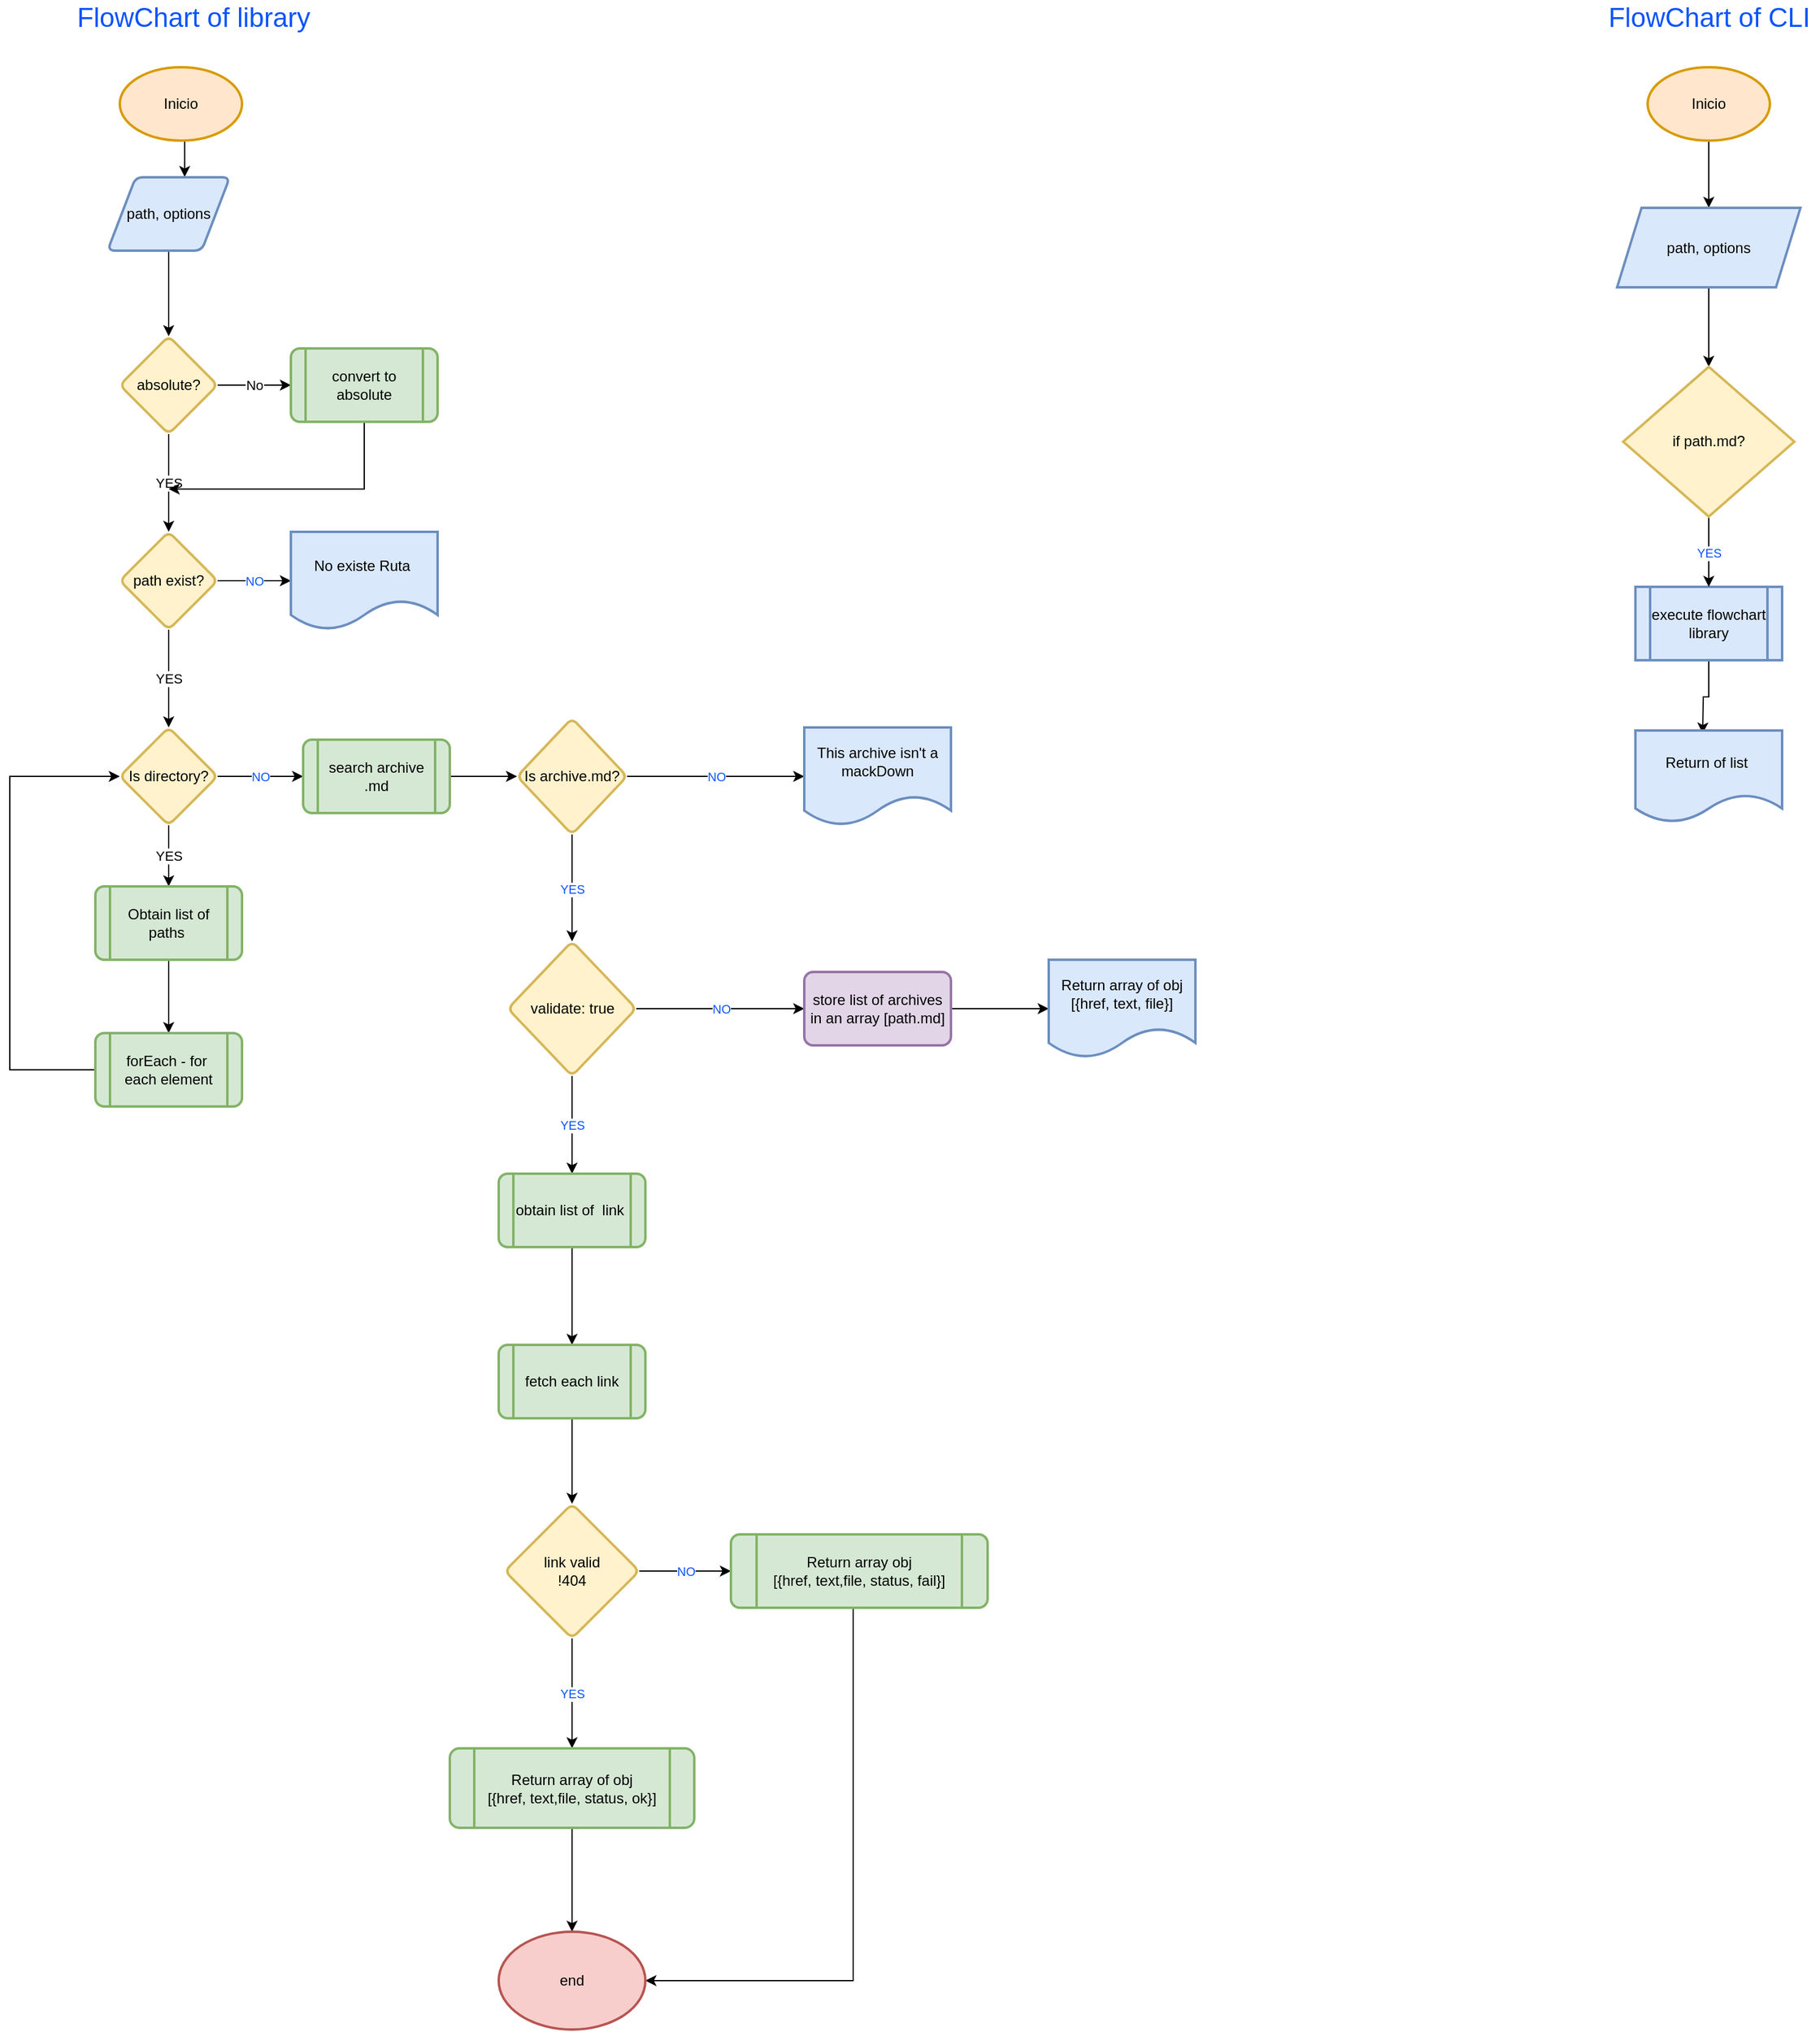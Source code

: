 <mxfile version="14.4.8" type="github">
  <diagram id="C5RBs43oDa-KdzZeNtuy" name="Page-1">
    <mxGraphModel dx="2290" dy="1057" grid="1" gridSize="10" guides="1" tooltips="1" connect="1" arrows="1" fold="1" page="0" pageScale="1" pageWidth="827" pageHeight="1169" math="0" shadow="0">
      <root>
        <mxCell id="WIyWlLk6GJQsqaUBKTNV-0" />
        <mxCell id="WIyWlLk6GJQsqaUBKTNV-1" parent="WIyWlLk6GJQsqaUBKTNV-0" />
        <mxCell id="8h300LbJHMT0a1MErR_V-37" style="edgeStyle=orthogonalEdgeStyle;rounded=0;orthogonalLoop=1;jettySize=auto;html=1;exitX=0.5;exitY=1;exitDx=0;exitDy=0;exitPerimeter=0;entryX=0.631;entryY=-0.004;entryDx=0;entryDy=0;entryPerimeter=0;" edge="1" parent="WIyWlLk6GJQsqaUBKTNV-1" source="8h300LbJHMT0a1MErR_V-35" target="8h300LbJHMT0a1MErR_V-36">
          <mxGeometry relative="1" as="geometry" />
        </mxCell>
        <mxCell id="8h300LbJHMT0a1MErR_V-35" value="Inicio" style="strokeWidth=2;html=1;shape=mxgraph.flowchart.start_1;whiteSpace=wrap;fillColor=#ffe6cc;strokeColor=#d79b00;" vertex="1" parent="WIyWlLk6GJQsqaUBKTNV-1">
          <mxGeometry x="-1100" y="-35" width="100" height="60" as="geometry" />
        </mxCell>
        <mxCell id="8h300LbJHMT0a1MErR_V-41" value="" style="edgeStyle=orthogonalEdgeStyle;rounded=0;orthogonalLoop=1;jettySize=auto;html=1;" edge="1" parent="WIyWlLk6GJQsqaUBKTNV-1" source="8h300LbJHMT0a1MErR_V-36" target="8h300LbJHMT0a1MErR_V-40">
          <mxGeometry relative="1" as="geometry" />
        </mxCell>
        <mxCell id="8h300LbJHMT0a1MErR_V-36" value="path, options" style="shape=parallelogram;html=1;strokeWidth=2;perimeter=parallelogramPerimeter;whiteSpace=wrap;rounded=1;arcSize=12;size=0.23;fillColor=#dae8fc;strokeColor=#6c8ebf;" vertex="1" parent="WIyWlLk6GJQsqaUBKTNV-1">
          <mxGeometry x="-1110" y="55" width="100" height="60" as="geometry" />
        </mxCell>
        <mxCell id="8h300LbJHMT0a1MErR_V-43" value="No" style="edgeStyle=orthogonalEdgeStyle;rounded=0;orthogonalLoop=1;jettySize=auto;html=1;" edge="1" parent="WIyWlLk6GJQsqaUBKTNV-1" source="8h300LbJHMT0a1MErR_V-40" target="8h300LbJHMT0a1MErR_V-42">
          <mxGeometry relative="1" as="geometry" />
        </mxCell>
        <mxCell id="8h300LbJHMT0a1MErR_V-45" value="YES" style="edgeStyle=orthogonalEdgeStyle;rounded=0;orthogonalLoop=1;jettySize=auto;html=1;" edge="1" parent="WIyWlLk6GJQsqaUBKTNV-1" source="8h300LbJHMT0a1MErR_V-40" target="8h300LbJHMT0a1MErR_V-44">
          <mxGeometry relative="1" as="geometry" />
        </mxCell>
        <mxCell id="8h300LbJHMT0a1MErR_V-40" value="absolute?" style="rhombus;whiteSpace=wrap;html=1;rounded=1;strokeWidth=2;arcSize=12;fillColor=#fff2cc;strokeColor=#d6b656;" vertex="1" parent="WIyWlLk6GJQsqaUBKTNV-1">
          <mxGeometry x="-1100" y="185" width="80" height="80" as="geometry" />
        </mxCell>
        <mxCell id="8h300LbJHMT0a1MErR_V-46" style="edgeStyle=orthogonalEdgeStyle;rounded=0;orthogonalLoop=1;jettySize=auto;html=1;" edge="1" parent="WIyWlLk6GJQsqaUBKTNV-1" source="8h300LbJHMT0a1MErR_V-42">
          <mxGeometry relative="1" as="geometry">
            <mxPoint x="-1060" y="310" as="targetPoint" />
            <Array as="points">
              <mxPoint x="-900" y="310" />
            </Array>
          </mxGeometry>
        </mxCell>
        <mxCell id="8h300LbJHMT0a1MErR_V-42" value="convert to absolute" style="shape=process;whiteSpace=wrap;html=1;backgroundOutline=1;rounded=1;strokeWidth=2;arcSize=12;fillColor=#d5e8d4;strokeColor=#82b366;" vertex="1" parent="WIyWlLk6GJQsqaUBKTNV-1">
          <mxGeometry x="-960" y="195" width="120" height="60" as="geometry" />
        </mxCell>
        <mxCell id="8h300LbJHMT0a1MErR_V-49" value="YES" style="edgeStyle=orthogonalEdgeStyle;rounded=0;orthogonalLoop=1;jettySize=auto;html=1;" edge="1" parent="WIyWlLk6GJQsqaUBKTNV-1" source="8h300LbJHMT0a1MErR_V-44" target="8h300LbJHMT0a1MErR_V-48">
          <mxGeometry relative="1" as="geometry" />
        </mxCell>
        <mxCell id="8h300LbJHMT0a1MErR_V-67" value="NO" style="edgeStyle=orthogonalEdgeStyle;rounded=0;orthogonalLoop=1;jettySize=auto;html=1;fontSize=10;fontColor=#0A54FF;" edge="1" parent="WIyWlLk6GJQsqaUBKTNV-1" source="8h300LbJHMT0a1MErR_V-44" target="8h300LbJHMT0a1MErR_V-66">
          <mxGeometry relative="1" as="geometry" />
        </mxCell>
        <mxCell id="8h300LbJHMT0a1MErR_V-44" value="path exist?" style="rhombus;whiteSpace=wrap;html=1;rounded=1;strokeWidth=2;arcSize=12;fillColor=#fff2cc;strokeColor=#d6b656;" vertex="1" parent="WIyWlLk6GJQsqaUBKTNV-1">
          <mxGeometry x="-1100" y="345" width="80" height="80" as="geometry" />
        </mxCell>
        <mxCell id="8h300LbJHMT0a1MErR_V-51" value="YES" style="edgeStyle=orthogonalEdgeStyle;rounded=0;orthogonalLoop=1;jettySize=auto;html=1;" edge="1" parent="WIyWlLk6GJQsqaUBKTNV-1" source="8h300LbJHMT0a1MErR_V-48" target="8h300LbJHMT0a1MErR_V-50">
          <mxGeometry relative="1" as="geometry" />
        </mxCell>
        <mxCell id="8h300LbJHMT0a1MErR_V-83" value="NO" style="edgeStyle=orthogonalEdgeStyle;rounded=0;orthogonalLoop=1;jettySize=auto;html=1;fontSize=10;fontColor=#0A54FF;" edge="1" parent="WIyWlLk6GJQsqaUBKTNV-1" source="8h300LbJHMT0a1MErR_V-48" target="8h300LbJHMT0a1MErR_V-82">
          <mxGeometry relative="1" as="geometry" />
        </mxCell>
        <mxCell id="8h300LbJHMT0a1MErR_V-48" value="Is directory?" style="rhombus;whiteSpace=wrap;html=1;rounded=1;strokeWidth=2;arcSize=12;fillColor=#fff2cc;strokeColor=#d6b656;" vertex="1" parent="WIyWlLk6GJQsqaUBKTNV-1">
          <mxGeometry x="-1100" y="505" width="80" height="80" as="geometry" />
        </mxCell>
        <mxCell id="8h300LbJHMT0a1MErR_V-53" value="" style="edgeStyle=orthogonalEdgeStyle;rounded=0;orthogonalLoop=1;jettySize=auto;html=1;" edge="1" parent="WIyWlLk6GJQsqaUBKTNV-1" source="8h300LbJHMT0a1MErR_V-50" target="8h300LbJHMT0a1MErR_V-52">
          <mxGeometry relative="1" as="geometry" />
        </mxCell>
        <mxCell id="8h300LbJHMT0a1MErR_V-50" value="Obtain list of paths&amp;nbsp;" style="shape=process;whiteSpace=wrap;html=1;backgroundOutline=1;rounded=1;strokeWidth=2;arcSize=12;fillColor=#d5e8d4;strokeColor=#82b366;" vertex="1" parent="WIyWlLk6GJQsqaUBKTNV-1">
          <mxGeometry x="-1120" y="635" width="120" height="60" as="geometry" />
        </mxCell>
        <mxCell id="8h300LbJHMT0a1MErR_V-54" style="edgeStyle=orthogonalEdgeStyle;rounded=0;orthogonalLoop=1;jettySize=auto;html=1;entryX=0;entryY=0.5;entryDx=0;entryDy=0;" edge="1" parent="WIyWlLk6GJQsqaUBKTNV-1" source="8h300LbJHMT0a1MErR_V-52" target="8h300LbJHMT0a1MErR_V-48">
          <mxGeometry relative="1" as="geometry">
            <mxPoint x="-1230" y="565" as="targetPoint" />
            <Array as="points">
              <mxPoint x="-1190" y="785" />
              <mxPoint x="-1190" y="545" />
            </Array>
          </mxGeometry>
        </mxCell>
        <mxCell id="8h300LbJHMT0a1MErR_V-52" value="forEach - for&amp;nbsp; each element" style="shape=process;whiteSpace=wrap;html=1;backgroundOutline=1;rounded=1;strokeWidth=2;arcSize=12;fillColor=#d5e8d4;strokeColor=#82b366;" vertex="1" parent="WIyWlLk6GJQsqaUBKTNV-1">
          <mxGeometry x="-1120" y="755" width="120" height="60" as="geometry" />
        </mxCell>
        <mxCell id="8h300LbJHMT0a1MErR_V-57" value="FlowChart of library" style="text;html=1;align=center;verticalAlign=middle;resizable=0;points=[];autosize=1;fontSize=22;fontColor=#0A54FF;" vertex="1" parent="WIyWlLk6GJQsqaUBKTNV-1">
          <mxGeometry x="-1145" y="-90" width="210" height="30" as="geometry" />
        </mxCell>
        <mxCell id="8h300LbJHMT0a1MErR_V-66" value="No existe Ruta&amp;nbsp;" style="shape=document;whiteSpace=wrap;html=1;boundedLbl=1;rounded=1;strokeWidth=2;arcSize=12;fillColor=#dae8fc;strokeColor=#6c8ebf;" vertex="1" parent="WIyWlLk6GJQsqaUBKTNV-1">
          <mxGeometry x="-960" y="345" width="120" height="80" as="geometry" />
        </mxCell>
        <mxCell id="8h300LbJHMT0a1MErR_V-73" value="NO" style="edgeStyle=orthogonalEdgeStyle;rounded=0;orthogonalLoop=1;jettySize=auto;html=1;fontSize=10;fontColor=#0A54FF;" edge="1" parent="WIyWlLk6GJQsqaUBKTNV-1" source="8h300LbJHMT0a1MErR_V-68" target="8h300LbJHMT0a1MErR_V-72">
          <mxGeometry relative="1" as="geometry" />
        </mxCell>
        <mxCell id="8h300LbJHMT0a1MErR_V-81" value="YES" style="edgeStyle=orthogonalEdgeStyle;rounded=0;orthogonalLoop=1;jettySize=auto;html=1;fontSize=10;fontColor=#0A54FF;entryX=0.5;entryY=0;entryDx=0;entryDy=0;" edge="1" parent="WIyWlLk6GJQsqaUBKTNV-1" source="8h300LbJHMT0a1MErR_V-68" target="8h300LbJHMT0a1MErR_V-70">
          <mxGeometry relative="1" as="geometry">
            <mxPoint x="-737.5" y="670.0" as="targetPoint" />
          </mxGeometry>
        </mxCell>
        <mxCell id="8h300LbJHMT0a1MErR_V-68" value="Is archive.md?" style="rhombus;whiteSpace=wrap;html=1;rounded=1;strokeWidth=2;arcSize=12;fillColor=#fff2cc;strokeColor=#d6b656;" vertex="1" parent="WIyWlLk6GJQsqaUBKTNV-1">
          <mxGeometry x="-775" y="497.5" width="90" height="95" as="geometry" />
        </mxCell>
        <mxCell id="8h300LbJHMT0a1MErR_V-75" value="YES" style="edgeStyle=orthogonalEdgeStyle;rounded=0;orthogonalLoop=1;jettySize=auto;html=1;fontSize=10;fontColor=#0A54FF;" edge="1" parent="WIyWlLk6GJQsqaUBKTNV-1" source="8h300LbJHMT0a1MErR_V-70" target="8h300LbJHMT0a1MErR_V-74">
          <mxGeometry relative="1" as="geometry" />
        </mxCell>
        <mxCell id="8h300LbJHMT0a1MErR_V-88" value="NO" style="edgeStyle=orthogonalEdgeStyle;rounded=0;orthogonalLoop=1;jettySize=auto;html=1;fontSize=10;fontColor=#0A54FF;" edge="1" parent="WIyWlLk6GJQsqaUBKTNV-1" source="8h300LbJHMT0a1MErR_V-70" target="8h300LbJHMT0a1MErR_V-87">
          <mxGeometry relative="1" as="geometry" />
        </mxCell>
        <mxCell id="8h300LbJHMT0a1MErR_V-70" value="validate: true" style="rhombus;whiteSpace=wrap;html=1;rounded=1;strokeWidth=2;arcSize=12;fillColor=#fff2cc;strokeColor=#d6b656;" vertex="1" parent="WIyWlLk6GJQsqaUBKTNV-1">
          <mxGeometry x="-782.5" y="680" width="105" height="110" as="geometry" />
        </mxCell>
        <mxCell id="8h300LbJHMT0a1MErR_V-72" value="This archive isn&#39;t a mackDown" style="shape=document;whiteSpace=wrap;html=1;boundedLbl=1;rounded=1;strokeWidth=2;arcSize=12;fillColor=#dae8fc;strokeColor=#6c8ebf;" vertex="1" parent="WIyWlLk6GJQsqaUBKTNV-1">
          <mxGeometry x="-540" y="505" width="120" height="80" as="geometry" />
        </mxCell>
        <mxCell id="8h300LbJHMT0a1MErR_V-97" value="" style="edgeStyle=orthogonalEdgeStyle;rounded=0;orthogonalLoop=1;jettySize=auto;html=1;fontSize=10;fontColor=#0A54FF;" edge="1" parent="WIyWlLk6GJQsqaUBKTNV-1" source="8h300LbJHMT0a1MErR_V-74" target="8h300LbJHMT0a1MErR_V-96">
          <mxGeometry relative="1" as="geometry" />
        </mxCell>
        <mxCell id="8h300LbJHMT0a1MErR_V-74" value="obtain list of&amp;nbsp; link&amp;nbsp;" style="shape=process;whiteSpace=wrap;html=1;backgroundOutline=1;rounded=1;strokeWidth=2;arcSize=12;fillColor=#d5e8d4;strokeColor=#82b366;" vertex="1" parent="WIyWlLk6GJQsqaUBKTNV-1">
          <mxGeometry x="-790" y="870" width="120" height="60" as="geometry" />
        </mxCell>
        <mxCell id="8h300LbJHMT0a1MErR_V-84" style="edgeStyle=orthogonalEdgeStyle;rounded=0;orthogonalLoop=1;jettySize=auto;html=1;exitX=1;exitY=0.5;exitDx=0;exitDy=0;entryX=0;entryY=0.5;entryDx=0;entryDy=0;fontSize=10;fontColor=#0A54FF;" edge="1" parent="WIyWlLk6GJQsqaUBKTNV-1" source="8h300LbJHMT0a1MErR_V-82" target="8h300LbJHMT0a1MErR_V-68">
          <mxGeometry relative="1" as="geometry" />
        </mxCell>
        <mxCell id="8h300LbJHMT0a1MErR_V-82" value="search archive .md" style="shape=process;whiteSpace=wrap;html=1;backgroundOutline=1;rounded=1;strokeWidth=2;arcSize=12;fillColor=#d5e8d4;strokeColor=#82b366;" vertex="1" parent="WIyWlLk6GJQsqaUBKTNV-1">
          <mxGeometry x="-950" y="515" width="120" height="60" as="geometry" />
        </mxCell>
        <mxCell id="8h300LbJHMT0a1MErR_V-86" style="edgeStyle=orthogonalEdgeStyle;rounded=0;orthogonalLoop=1;jettySize=auto;html=1;exitX=0.5;exitY=1;exitDx=0;exitDy=0;fontSize=10;fontColor=#0A54FF;" edge="1" parent="WIyWlLk6GJQsqaUBKTNV-1" source="8h300LbJHMT0a1MErR_V-74" target="8h300LbJHMT0a1MErR_V-74">
          <mxGeometry relative="1" as="geometry" />
        </mxCell>
        <mxCell id="8h300LbJHMT0a1MErR_V-90" value="" style="edgeStyle=orthogonalEdgeStyle;rounded=0;orthogonalLoop=1;jettySize=auto;html=1;fontSize=10;fontColor=#0A54FF;" edge="1" parent="WIyWlLk6GJQsqaUBKTNV-1" source="8h300LbJHMT0a1MErR_V-87" target="8h300LbJHMT0a1MErR_V-89">
          <mxGeometry relative="1" as="geometry" />
        </mxCell>
        <mxCell id="8h300LbJHMT0a1MErR_V-87" value="store list of archives in an array [path.md]" style="whiteSpace=wrap;html=1;rounded=1;strokeWidth=2;arcSize=12;fillColor=#e1d5e7;strokeColor=#9673a6;" vertex="1" parent="WIyWlLk6GJQsqaUBKTNV-1">
          <mxGeometry x="-540" y="705" width="120" height="60" as="geometry" />
        </mxCell>
        <mxCell id="8h300LbJHMT0a1MErR_V-89" value="Return array of obj&lt;br&gt;[{href, text, file}]" style="shape=document;whiteSpace=wrap;html=1;boundedLbl=1;rounded=1;strokeWidth=2;arcSize=12;fillColor=#dae8fc;strokeColor=#6c8ebf;" vertex="1" parent="WIyWlLk6GJQsqaUBKTNV-1">
          <mxGeometry x="-340" y="695" width="120" height="80" as="geometry" />
        </mxCell>
        <mxCell id="8h300LbJHMT0a1MErR_V-99" value="" style="edgeStyle=orthogonalEdgeStyle;rounded=0;orthogonalLoop=1;jettySize=auto;html=1;fontSize=10;fontColor=#0A54FF;" edge="1" parent="WIyWlLk6GJQsqaUBKTNV-1" source="8h300LbJHMT0a1MErR_V-96" target="8h300LbJHMT0a1MErR_V-98">
          <mxGeometry relative="1" as="geometry" />
        </mxCell>
        <mxCell id="8h300LbJHMT0a1MErR_V-96" value="fetch each link" style="shape=process;whiteSpace=wrap;html=1;backgroundOutline=1;rounded=1;strokeWidth=2;arcSize=12;fillColor=#d5e8d4;strokeColor=#82b366;" vertex="1" parent="WIyWlLk6GJQsqaUBKTNV-1">
          <mxGeometry x="-790" y="1010" width="120" height="60" as="geometry" />
        </mxCell>
        <mxCell id="8h300LbJHMT0a1MErR_V-101" value="YES" style="edgeStyle=orthogonalEdgeStyle;rounded=0;orthogonalLoop=1;jettySize=auto;html=1;fontSize=10;fontColor=#0A54FF;" edge="1" parent="WIyWlLk6GJQsqaUBKTNV-1" source="8h300LbJHMT0a1MErR_V-98" target="8h300LbJHMT0a1MErR_V-100">
          <mxGeometry relative="1" as="geometry" />
        </mxCell>
        <mxCell id="8h300LbJHMT0a1MErR_V-103" value="NO" style="edgeStyle=orthogonalEdgeStyle;rounded=0;orthogonalLoop=1;jettySize=auto;html=1;fontSize=10;fontColor=#0A54FF;" edge="1" parent="WIyWlLk6GJQsqaUBKTNV-1" source="8h300LbJHMT0a1MErR_V-98" target="8h300LbJHMT0a1MErR_V-102">
          <mxGeometry relative="1" as="geometry" />
        </mxCell>
        <mxCell id="8h300LbJHMT0a1MErR_V-98" value="link valid&lt;br&gt;!404" style="rhombus;whiteSpace=wrap;html=1;rounded=1;strokeWidth=2;arcSize=12;fillColor=#fff2cc;strokeColor=#d6b656;" vertex="1" parent="WIyWlLk6GJQsqaUBKTNV-1">
          <mxGeometry x="-785" y="1140" width="110" height="110" as="geometry" />
        </mxCell>
        <mxCell id="8h300LbJHMT0a1MErR_V-111" value="" style="edgeStyle=orthogonalEdgeStyle;rounded=0;orthogonalLoop=1;jettySize=auto;html=1;fontSize=10;fontColor=#0A54FF;" edge="1" parent="WIyWlLk6GJQsqaUBKTNV-1" source="8h300LbJHMT0a1MErR_V-100" target="8h300LbJHMT0a1MErR_V-107">
          <mxGeometry relative="1" as="geometry" />
        </mxCell>
        <mxCell id="8h300LbJHMT0a1MErR_V-100" value="Return array of obj&lt;br&gt;[{href, text,file, status, ok}]" style="shape=process;whiteSpace=wrap;html=1;backgroundOutline=1;rounded=1;strokeWidth=2;arcSize=12;fillColor=#d5e8d4;strokeColor=#82b366;" vertex="1" parent="WIyWlLk6GJQsqaUBKTNV-1">
          <mxGeometry x="-830" y="1340" width="200" height="65" as="geometry" />
        </mxCell>
        <mxCell id="8h300LbJHMT0a1MErR_V-112" style="edgeStyle=orthogonalEdgeStyle;rounded=0;orthogonalLoop=1;jettySize=auto;html=1;entryX=1;entryY=0.5;entryDx=0;entryDy=0;fontSize=10;fontColor=#0A54FF;" edge="1" parent="WIyWlLk6GJQsqaUBKTNV-1" source="8h300LbJHMT0a1MErR_V-102" target="8h300LbJHMT0a1MErR_V-107">
          <mxGeometry relative="1" as="geometry">
            <Array as="points">
              <mxPoint x="-500" y="1530" />
            </Array>
          </mxGeometry>
        </mxCell>
        <mxCell id="8h300LbJHMT0a1MErR_V-102" value="&lt;span&gt;Return array obj&lt;/span&gt;&lt;br&gt;&lt;span&gt;[{href, text,file, status, fail}]&lt;/span&gt;" style="shape=process;whiteSpace=wrap;html=1;backgroundOutline=1;rounded=1;strokeWidth=2;arcSize=12;fillColor=#d5e8d4;strokeColor=#82b366;" vertex="1" parent="WIyWlLk6GJQsqaUBKTNV-1">
          <mxGeometry x="-600" y="1165" width="210" height="60" as="geometry" />
        </mxCell>
        <mxCell id="8h300LbJHMT0a1MErR_V-107" value="end" style="ellipse;whiteSpace=wrap;html=1;rounded=1;strokeColor=#b85450;strokeWidth=2;fillColor=#f8cecc;arcSize=12;" vertex="1" parent="WIyWlLk6GJQsqaUBKTNV-1">
          <mxGeometry x="-790" y="1490" width="120" height="80" as="geometry" />
        </mxCell>
        <mxCell id="8h300LbJHMT0a1MErR_V-129" value="" style="edgeStyle=orthogonalEdgeStyle;rounded=0;orthogonalLoop=1;jettySize=auto;html=1;fontSize=10;fontColor=#0A54FF;" edge="1" parent="WIyWlLk6GJQsqaUBKTNV-1" source="8h300LbJHMT0a1MErR_V-113">
          <mxGeometry relative="1" as="geometry">
            <mxPoint x="200" y="80" as="targetPoint" />
          </mxGeometry>
        </mxCell>
        <mxCell id="8h300LbJHMT0a1MErR_V-113" value="Inicio" style="strokeWidth=2;html=1;shape=mxgraph.flowchart.start_1;whiteSpace=wrap;fillColor=#ffe6cc;strokeColor=#d79b00;" vertex="1" parent="WIyWlLk6GJQsqaUBKTNV-1">
          <mxGeometry x="150" y="-35" width="100" height="60" as="geometry" />
        </mxCell>
        <mxCell id="8h300LbJHMT0a1MErR_V-114" value="FlowChart of CLI" style="text;html=1;align=center;verticalAlign=middle;resizable=0;points=[];autosize=1;fontSize=22;fontColor=#0A54FF;" vertex="1" parent="WIyWlLk6GJQsqaUBKTNV-1">
          <mxGeometry x="110" y="-90" width="180" height="30" as="geometry" />
        </mxCell>
        <mxCell id="8h300LbJHMT0a1MErR_V-130" value="" style="edgeStyle=orthogonalEdgeStyle;rounded=0;orthogonalLoop=1;jettySize=auto;html=1;fontSize=10;fontColor=#0A54FF;" edge="1" parent="WIyWlLk6GJQsqaUBKTNV-1" source="8h300LbJHMT0a1MErR_V-115" target="8h300LbJHMT0a1MErR_V-121">
          <mxGeometry relative="1" as="geometry" />
        </mxCell>
        <mxCell id="8h300LbJHMT0a1MErR_V-115" value="path, options" style="shape=parallelogram;perimeter=parallelogramPerimeter;whiteSpace=wrap;html=1;fixedSize=1;strokeColor=#6c8ebf;strokeWidth=2;fillColor=#dae8fc;" vertex="1" parent="WIyWlLk6GJQsqaUBKTNV-1">
          <mxGeometry x="125" y="80" width="150" height="65" as="geometry" />
        </mxCell>
        <mxCell id="8h300LbJHMT0a1MErR_V-125" value="" style="edgeStyle=orthogonalEdgeStyle;rounded=0;orthogonalLoop=1;jettySize=auto;html=1;fontSize=10;fontColor=#0A54FF;" edge="1" parent="WIyWlLk6GJQsqaUBKTNV-1" source="8h300LbJHMT0a1MErR_V-117">
          <mxGeometry relative="1" as="geometry">
            <mxPoint x="195" y="510" as="targetPoint" />
          </mxGeometry>
        </mxCell>
        <mxCell id="8h300LbJHMT0a1MErR_V-117" value="execute flowchart library" style="shape=process;whiteSpace=wrap;html=1;backgroundOutline=1;strokeColor=#6c8ebf;strokeWidth=2;fillColor=#dae8fc;" vertex="1" parent="WIyWlLk6GJQsqaUBKTNV-1">
          <mxGeometry x="140" y="390" width="120" height="60" as="geometry" />
        </mxCell>
        <mxCell id="8h300LbJHMT0a1MErR_V-123" value="YES" style="edgeStyle=orthogonalEdgeStyle;rounded=0;orthogonalLoop=1;jettySize=auto;html=1;fontSize=10;fontColor=#0A54FF;" edge="1" parent="WIyWlLk6GJQsqaUBKTNV-1" source="8h300LbJHMT0a1MErR_V-121" target="8h300LbJHMT0a1MErR_V-117">
          <mxGeometry relative="1" as="geometry" />
        </mxCell>
        <mxCell id="8h300LbJHMT0a1MErR_V-121" value="if path.md?" style="rhombus;whiteSpace=wrap;html=1;strokeColor=#d6b656;strokeWidth=2;fillColor=#fff2cc;" vertex="1" parent="WIyWlLk6GJQsqaUBKTNV-1">
          <mxGeometry x="130" y="210" width="140" height="122.5" as="geometry" />
        </mxCell>
        <mxCell id="8h300LbJHMT0a1MErR_V-124" value="Return of list&amp;nbsp;&lt;br&gt;" style="shape=document;whiteSpace=wrap;html=1;boundedLbl=1;strokeColor=#6c8ebf;strokeWidth=2;fillColor=#dae8fc;" vertex="1" parent="WIyWlLk6GJQsqaUBKTNV-1">
          <mxGeometry x="140" y="507.5" width="120" height="75" as="geometry" />
        </mxCell>
      </root>
    </mxGraphModel>
  </diagram>
</mxfile>
